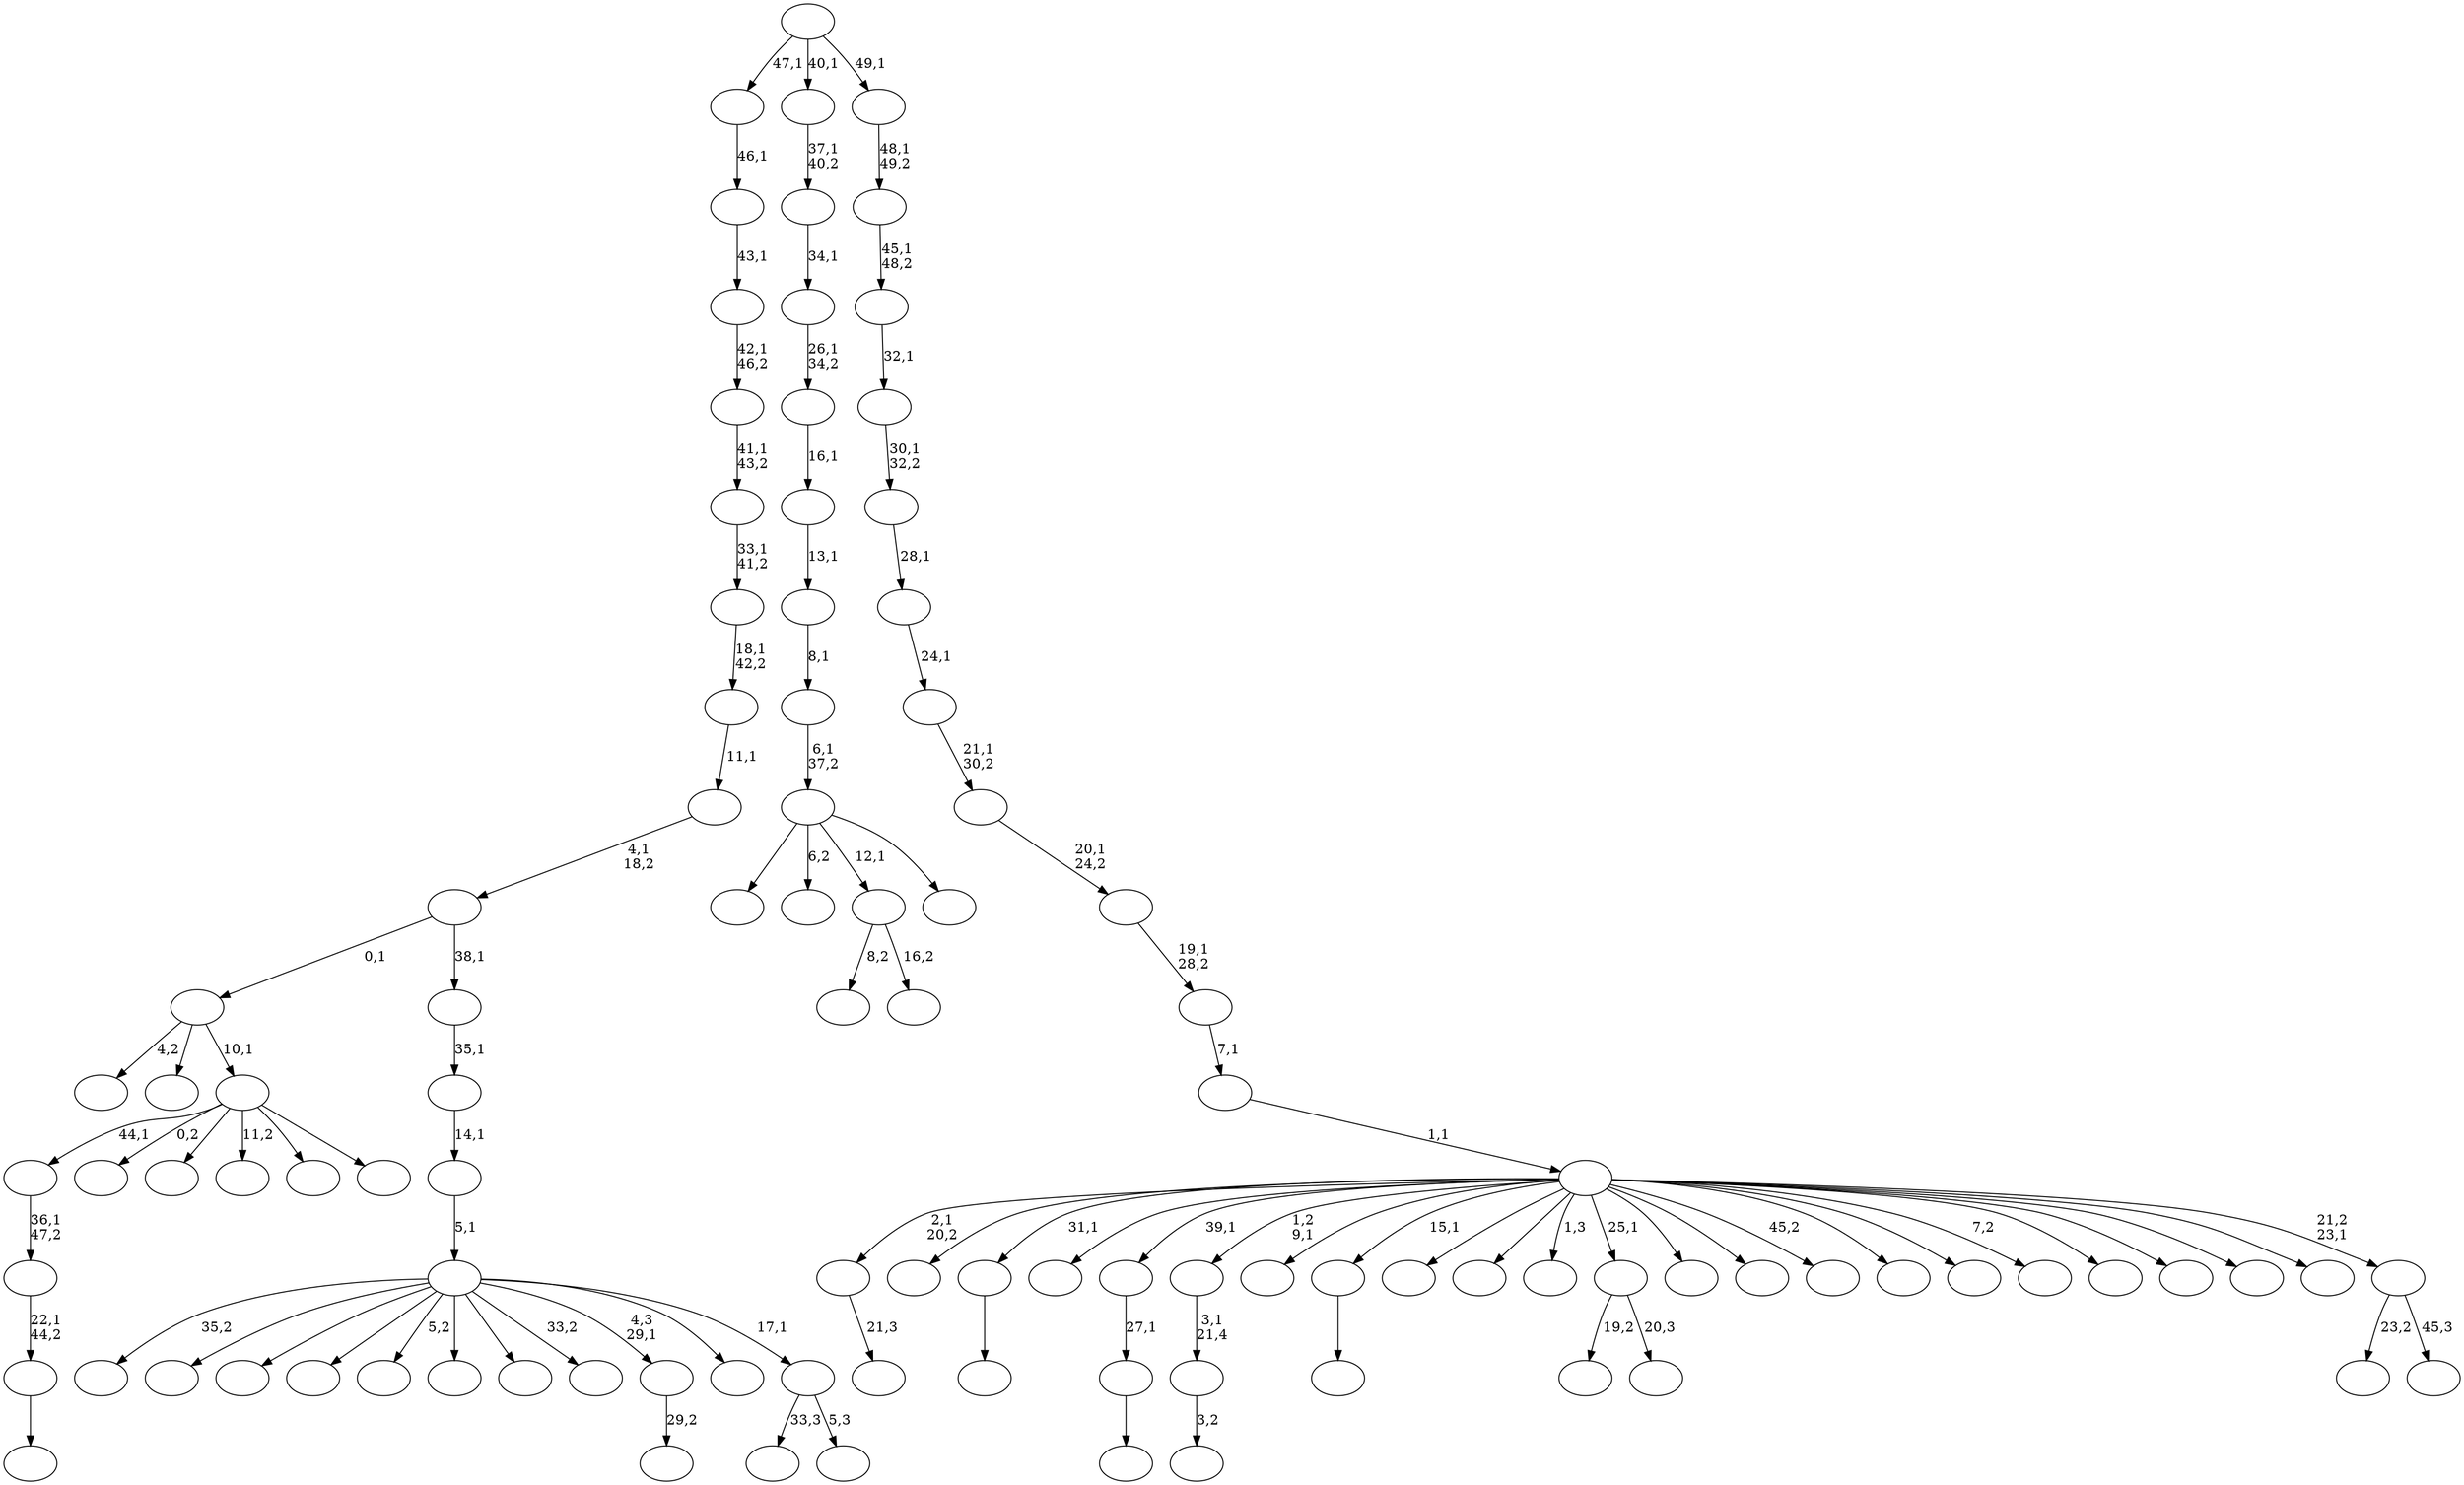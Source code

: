 digraph T {
	100 [label=""]
	99 [label=""]
	98 [label=""]
	97 [label=""]
	96 [label=""]
	95 [label=""]
	94 [label=""]
	93 [label=""]
	92 [label=""]
	91 [label=""]
	90 [label=""]
	89 [label=""]
	88 [label=""]
	87 [label=""]
	86 [label=""]
	85 [label=""]
	84 [label=""]
	83 [label=""]
	82 [label=""]
	81 [label=""]
	80 [label=""]
	79 [label=""]
	78 [label=""]
	77 [label=""]
	76 [label=""]
	75 [label=""]
	74 [label=""]
	73 [label=""]
	72 [label=""]
	71 [label=""]
	70 [label=""]
	69 [label=""]
	68 [label=""]
	67 [label=""]
	66 [label=""]
	65 [label=""]
	64 [label=""]
	63 [label=""]
	62 [label=""]
	61 [label=""]
	60 [label=""]
	59 [label=""]
	58 [label=""]
	57 [label=""]
	56 [label=""]
	55 [label=""]
	54 [label=""]
	53 [label=""]
	52 [label=""]
	51 [label=""]
	50 [label=""]
	49 [label=""]
	48 [label=""]
	47 [label=""]
	46 [label=""]
	45 [label=""]
	44 [label=""]
	43 [label=""]
	42 [label=""]
	41 [label=""]
	40 [label=""]
	39 [label=""]
	38 [label=""]
	37 [label=""]
	36 [label=""]
	35 [label=""]
	34 [label=""]
	33 [label=""]
	32 [label=""]
	31 [label=""]
	30 [label=""]
	29 [label=""]
	28 [label=""]
	27 [label=""]
	26 [label=""]
	25 [label=""]
	24 [label=""]
	23 [label=""]
	22 [label=""]
	21 [label=""]
	20 [label=""]
	19 [label=""]
	18 [label=""]
	17 [label=""]
	16 [label=""]
	15 [label=""]
	14 [label=""]
	13 [label=""]
	12 [label=""]
	11 [label=""]
	10 [label=""]
	9 [label=""]
	8 [label=""]
	7 [label=""]
	6 [label=""]
	5 [label=""]
	4 [label=""]
	3 [label=""]
	2 [label=""]
	1 [label=""]
	0 [label=""]
	98 -> 99 [label="21,3"]
	93 -> 94 [label=""]
	90 -> 91 [label=""]
	89 -> 90 [label="22,1\n44,2"]
	88 -> 89 [label="36,1\n47,2"]
	86 -> 87 [label=""]
	85 -> 86 [label="27,1"]
	79 -> 80 [label="3,2"]
	78 -> 79 [label="3,1\n21,4"]
	74 -> 75 [label=""]
	64 -> 97 [label="19,2"]
	64 -> 65 [label="20,3"]
	61 -> 62 [label="29,2"]
	44 -> 96 [label="8,2"]
	44 -> 45 [label="16,2"]
	42 -> 88 [label="44,1"]
	42 -> 82 [label="0,2"]
	42 -> 55 [label=""]
	42 -> 50 [label="11,2"]
	42 -> 46 [label=""]
	42 -> 43 [label=""]
	41 -> 67 [label="4,2"]
	41 -> 48 [label=""]
	41 -> 42 [label="10,1"]
	37 -> 54 [label="33,3"]
	37 -> 38 [label="5,3"]
	36 -> 100 [label="35,2"]
	36 -> 84 [label=""]
	36 -> 83 [label=""]
	36 -> 81 [label=""]
	36 -> 76 [label="5,2"]
	36 -> 71 [label=""]
	36 -> 69 [label=""]
	36 -> 63 [label="33,2"]
	36 -> 61 [label="4,3\n29,1"]
	36 -> 56 [label=""]
	36 -> 37 [label="17,1"]
	35 -> 36 [label="5,1"]
	34 -> 35 [label="14,1"]
	33 -> 34 [label="35,1"]
	32 -> 41 [label="0,1"]
	32 -> 33 [label="38,1"]
	31 -> 32 [label="4,1\n18,2"]
	30 -> 31 [label="11,1"]
	29 -> 30 [label="18,1\n42,2"]
	28 -> 29 [label="33,1\n41,2"]
	27 -> 28 [label="41,1\n43,2"]
	26 -> 27 [label="42,1\n46,2"]
	25 -> 26 [label="43,1"]
	24 -> 25 [label="46,1"]
	22 -> 70 [label=""]
	22 -> 59 [label="6,2"]
	22 -> 44 [label="12,1"]
	22 -> 23 [label=""]
	21 -> 22 [label="6,1\n37,2"]
	20 -> 21 [label="8,1"]
	19 -> 20 [label="13,1"]
	18 -> 19 [label="16,1"]
	17 -> 18 [label="26,1\n34,2"]
	16 -> 17 [label="34,1"]
	15 -> 16 [label="37,1\n40,2"]
	13 -> 68 [label="23,2"]
	13 -> 14 [label="45,3"]
	12 -> 98 [label="2,1\n20,2"]
	12 -> 95 [label=""]
	12 -> 93 [label="31,1"]
	12 -> 92 [label=""]
	12 -> 85 [label="39,1"]
	12 -> 78 [label="1,2\n9,1"]
	12 -> 77 [label=""]
	12 -> 74 [label="15,1"]
	12 -> 73 [label=""]
	12 -> 72 [label=""]
	12 -> 66 [label="1,3"]
	12 -> 64 [label="25,1"]
	12 -> 60 [label=""]
	12 -> 58 [label=""]
	12 -> 57 [label="45,2"]
	12 -> 53 [label=""]
	12 -> 52 [label=""]
	12 -> 51 [label="7,2"]
	12 -> 49 [label=""]
	12 -> 47 [label=""]
	12 -> 40 [label=""]
	12 -> 39 [label=""]
	12 -> 13 [label="21,2\n23,1"]
	11 -> 12 [label="1,1"]
	10 -> 11 [label="7,1"]
	9 -> 10 [label="19,1\n28,2"]
	8 -> 9 [label="20,1\n24,2"]
	7 -> 8 [label="21,1\n30,2"]
	6 -> 7 [label="24,1"]
	5 -> 6 [label="28,1"]
	4 -> 5 [label="30,1\n32,2"]
	3 -> 4 [label="32,1"]
	2 -> 3 [label="45,1\n48,2"]
	1 -> 2 [label="48,1\n49,2"]
	0 -> 24 [label="47,1"]
	0 -> 15 [label="40,1"]
	0 -> 1 [label="49,1"]
}
